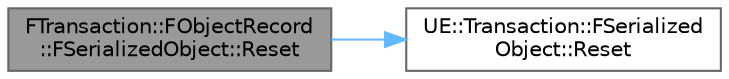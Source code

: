 digraph "FTransaction::FObjectRecord::FSerializedObject::Reset"
{
 // INTERACTIVE_SVG=YES
 // LATEX_PDF_SIZE
  bgcolor="transparent";
  edge [fontname=Helvetica,fontsize=10,labelfontname=Helvetica,labelfontsize=10];
  node [fontname=Helvetica,fontsize=10,shape=box,height=0.2,width=0.4];
  rankdir="LR";
  Node1 [id="Node000001",label="FTransaction::FObjectRecord\l::FSerializedObject::Reset",height=0.2,width=0.4,color="gray40", fillcolor="grey60", style="filled", fontcolor="black",tooltip=" "];
  Node1 -> Node2 [id="edge1_Node000001_Node000002",color="steelblue1",style="solid",tooltip=" "];
  Node2 [id="Node000002",label="UE::Transaction::FSerialized\lObject::Reset",height=0.2,width=0.4,color="grey40", fillcolor="white", style="filled",URL="$d4/db9/structUE_1_1Transaction_1_1FSerializedObject.html#a023469cb4da845561e752391fe2326b0",tooltip=" "];
}
